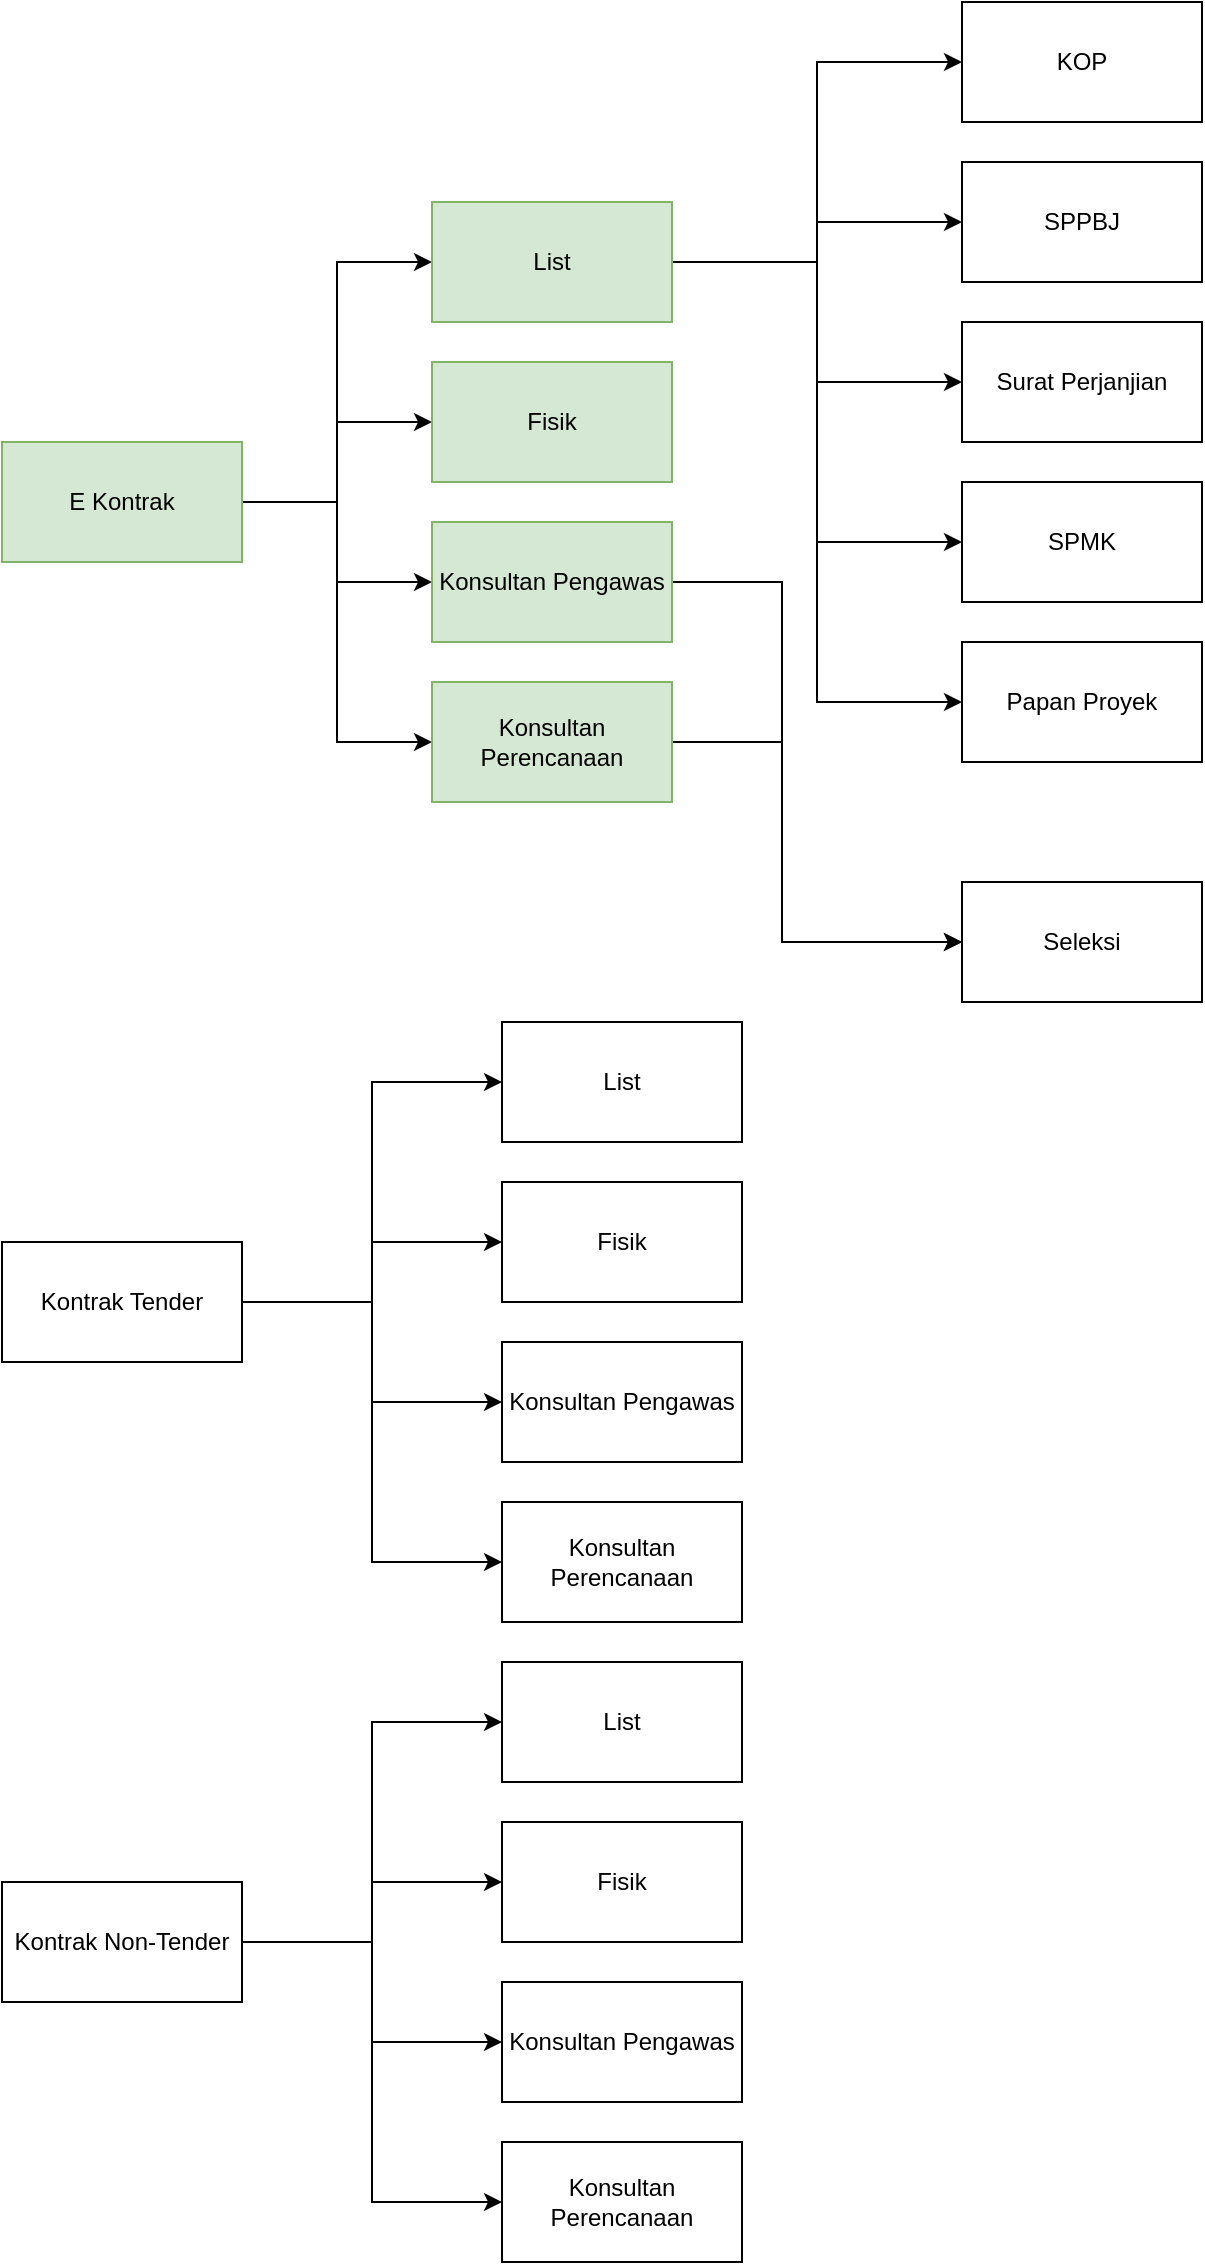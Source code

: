 <mxfile version="24.7.16">
  <diagram name="Navigasi" id="oSC9ajQsAprelOV_L0Zx">
    <mxGraphModel dx="1434" dy="780" grid="1" gridSize="10" guides="1" tooltips="1" connect="1" arrows="1" fold="1" page="1" pageScale="1" pageWidth="850" pageHeight="1100" math="0" shadow="0">
      <root>
        <mxCell id="0" />
        <mxCell id="1" parent="0" />
        <mxCell id="YWq3x0_TaYfkTDbvUFx2-20" style="edgeStyle=orthogonalEdgeStyle;rounded=0;orthogonalLoop=1;jettySize=auto;html=1;entryX=0;entryY=0.5;entryDx=0;entryDy=0;" parent="1" source="YWq3x0_TaYfkTDbvUFx2-1" target="YWq3x0_TaYfkTDbvUFx2-17" edge="1">
          <mxGeometry relative="1" as="geometry" />
        </mxCell>
        <mxCell id="YWq3x0_TaYfkTDbvUFx2-21" style="edgeStyle=orthogonalEdgeStyle;rounded=0;orthogonalLoop=1;jettySize=auto;html=1;entryX=0;entryY=0.5;entryDx=0;entryDy=0;" parent="1" source="YWq3x0_TaYfkTDbvUFx2-1" target="YWq3x0_TaYfkTDbvUFx2-18" edge="1">
          <mxGeometry relative="1" as="geometry" />
        </mxCell>
        <mxCell id="YWq3x0_TaYfkTDbvUFx2-22" style="edgeStyle=orthogonalEdgeStyle;rounded=0;orthogonalLoop=1;jettySize=auto;html=1;entryX=0;entryY=0.5;entryDx=0;entryDy=0;" parent="1" source="YWq3x0_TaYfkTDbvUFx2-1" target="YWq3x0_TaYfkTDbvUFx2-19" edge="1">
          <mxGeometry relative="1" as="geometry" />
        </mxCell>
        <mxCell id="YWq3x0_TaYfkTDbvUFx2-23" style="edgeStyle=orthogonalEdgeStyle;rounded=0;orthogonalLoop=1;jettySize=auto;html=1;entryX=0;entryY=0.5;entryDx=0;entryDy=0;" parent="1" source="YWq3x0_TaYfkTDbvUFx2-1" target="YWq3x0_TaYfkTDbvUFx2-2" edge="1">
          <mxGeometry relative="1" as="geometry" />
        </mxCell>
        <mxCell id="YWq3x0_TaYfkTDbvUFx2-1" value="E Kontrak" style="rounded=0;whiteSpace=wrap;html=1;fillColor=#d5e8d4;strokeColor=#82b366;" parent="1" vertex="1">
          <mxGeometry x="90" y="240" width="120" height="60" as="geometry" />
        </mxCell>
        <mxCell id="YWq3x0_TaYfkTDbvUFx2-12" style="edgeStyle=orthogonalEdgeStyle;rounded=0;orthogonalLoop=1;jettySize=auto;html=1;entryX=0;entryY=0.5;entryDx=0;entryDy=0;" parent="1" source="YWq3x0_TaYfkTDbvUFx2-2" target="YWq3x0_TaYfkTDbvUFx2-11" edge="1">
          <mxGeometry relative="1" as="geometry" />
        </mxCell>
        <mxCell id="YWq3x0_TaYfkTDbvUFx2-13" style="edgeStyle=orthogonalEdgeStyle;rounded=0;orthogonalLoop=1;jettySize=auto;html=1;entryX=0;entryY=0.5;entryDx=0;entryDy=0;" parent="1" source="YWq3x0_TaYfkTDbvUFx2-2" target="YWq3x0_TaYfkTDbvUFx2-4" edge="1">
          <mxGeometry relative="1" as="geometry" />
        </mxCell>
        <mxCell id="YWq3x0_TaYfkTDbvUFx2-14" style="edgeStyle=orthogonalEdgeStyle;rounded=0;orthogonalLoop=1;jettySize=auto;html=1;entryX=0;entryY=0.5;entryDx=0;entryDy=0;" parent="1" source="YWq3x0_TaYfkTDbvUFx2-2" target="YWq3x0_TaYfkTDbvUFx2-6" edge="1">
          <mxGeometry relative="1" as="geometry" />
        </mxCell>
        <mxCell id="YWq3x0_TaYfkTDbvUFx2-15" style="edgeStyle=orthogonalEdgeStyle;rounded=0;orthogonalLoop=1;jettySize=auto;html=1;entryX=0;entryY=0.5;entryDx=0;entryDy=0;" parent="1" source="YWq3x0_TaYfkTDbvUFx2-2" target="YWq3x0_TaYfkTDbvUFx2-8" edge="1">
          <mxGeometry relative="1" as="geometry" />
        </mxCell>
        <mxCell id="YWq3x0_TaYfkTDbvUFx2-16" style="edgeStyle=orthogonalEdgeStyle;rounded=0;orthogonalLoop=1;jettySize=auto;html=1;entryX=0;entryY=0.5;entryDx=0;entryDy=0;" parent="1" source="YWq3x0_TaYfkTDbvUFx2-2" target="YWq3x0_TaYfkTDbvUFx2-10" edge="1">
          <mxGeometry relative="1" as="geometry" />
        </mxCell>
        <mxCell id="YWq3x0_TaYfkTDbvUFx2-2" value="List" style="rounded=0;whiteSpace=wrap;html=1;fillColor=#d5e8d4;strokeColor=#82b366;" parent="1" vertex="1">
          <mxGeometry x="305" y="120" width="120" height="60" as="geometry" />
        </mxCell>
        <mxCell id="YWq3x0_TaYfkTDbvUFx2-4" value="SPPBJ" style="rounded=0;whiteSpace=wrap;html=1;" parent="1" vertex="1">
          <mxGeometry x="570" y="100" width="120" height="60" as="geometry" />
        </mxCell>
        <mxCell id="YWq3x0_TaYfkTDbvUFx2-6" value="Surat Perjanjian" style="rounded=0;whiteSpace=wrap;html=1;" parent="1" vertex="1">
          <mxGeometry x="570" y="180" width="120" height="60" as="geometry" />
        </mxCell>
        <mxCell id="YWq3x0_TaYfkTDbvUFx2-8" value="SPMK" style="rounded=0;whiteSpace=wrap;html=1;" parent="1" vertex="1">
          <mxGeometry x="570" y="260" width="120" height="60" as="geometry" />
        </mxCell>
        <mxCell id="YWq3x0_TaYfkTDbvUFx2-10" value="Papan Proyek" style="rounded=0;whiteSpace=wrap;html=1;" parent="1" vertex="1">
          <mxGeometry x="570" y="340" width="120" height="60" as="geometry" />
        </mxCell>
        <mxCell id="YWq3x0_TaYfkTDbvUFx2-11" value="KOP" style="rounded=0;whiteSpace=wrap;html=1;" parent="1" vertex="1">
          <mxGeometry x="570" y="20" width="120" height="60" as="geometry" />
        </mxCell>
        <mxCell id="YWq3x0_TaYfkTDbvUFx2-17" value="Fisik" style="rounded=0;whiteSpace=wrap;html=1;fillColor=#d5e8d4;strokeColor=#82b366;" parent="1" vertex="1">
          <mxGeometry x="305" y="200" width="120" height="60" as="geometry" />
        </mxCell>
        <mxCell id="YWq3x0_TaYfkTDbvUFx2-25" style="edgeStyle=orthogonalEdgeStyle;rounded=0;orthogonalLoop=1;jettySize=auto;html=1;exitX=1;exitY=0.5;exitDx=0;exitDy=0;entryX=0;entryY=0.5;entryDx=0;entryDy=0;" parent="1" source="YWq3x0_TaYfkTDbvUFx2-18" target="YWq3x0_TaYfkTDbvUFx2-24" edge="1">
          <mxGeometry relative="1" as="geometry">
            <Array as="points">
              <mxPoint x="480" y="310" />
              <mxPoint x="480" y="490" />
            </Array>
          </mxGeometry>
        </mxCell>
        <mxCell id="YWq3x0_TaYfkTDbvUFx2-18" value="Konsultan Pengawas" style="rounded=0;whiteSpace=wrap;html=1;fillColor=#d5e8d4;strokeColor=#82b366;" parent="1" vertex="1">
          <mxGeometry x="305" y="280" width="120" height="60" as="geometry" />
        </mxCell>
        <mxCell id="YWq3x0_TaYfkTDbvUFx2-26" style="edgeStyle=orthogonalEdgeStyle;rounded=0;orthogonalLoop=1;jettySize=auto;html=1;exitX=1;exitY=0.5;exitDx=0;exitDy=0;" parent="1" source="YWq3x0_TaYfkTDbvUFx2-19" edge="1">
          <mxGeometry relative="1" as="geometry">
            <mxPoint x="570" y="490" as="targetPoint" />
            <Array as="points">
              <mxPoint x="480" y="390" />
              <mxPoint x="480" y="490" />
            </Array>
          </mxGeometry>
        </mxCell>
        <mxCell id="YWq3x0_TaYfkTDbvUFx2-19" value="Konsultan Perencanaan" style="rounded=0;whiteSpace=wrap;html=1;fillColor=#d5e8d4;strokeColor=#82b366;" parent="1" vertex="1">
          <mxGeometry x="305" y="360" width="120" height="60" as="geometry" />
        </mxCell>
        <mxCell id="YWq3x0_TaYfkTDbvUFx2-24" value="Seleksi" style="rounded=0;whiteSpace=wrap;html=1;" parent="1" vertex="1">
          <mxGeometry x="570" y="460" width="120" height="60" as="geometry" />
        </mxCell>
        <mxCell id="ectE-6xi6Gh3DrVP11Qv-7" style="edgeStyle=orthogonalEdgeStyle;rounded=0;orthogonalLoop=1;jettySize=auto;html=1;entryX=0;entryY=0.5;entryDx=0;entryDy=0;" edge="1" parent="1" source="ectE-6xi6Gh3DrVP11Qv-1" target="ectE-6xi6Gh3DrVP11Qv-3">
          <mxGeometry relative="1" as="geometry" />
        </mxCell>
        <mxCell id="ectE-6xi6Gh3DrVP11Qv-8" style="edgeStyle=orthogonalEdgeStyle;rounded=0;orthogonalLoop=1;jettySize=auto;html=1;" edge="1" parent="1" source="ectE-6xi6Gh3DrVP11Qv-1" target="ectE-6xi6Gh3DrVP11Qv-4">
          <mxGeometry relative="1" as="geometry" />
        </mxCell>
        <mxCell id="ectE-6xi6Gh3DrVP11Qv-9" style="edgeStyle=orthogonalEdgeStyle;rounded=0;orthogonalLoop=1;jettySize=auto;html=1;" edge="1" parent="1" source="ectE-6xi6Gh3DrVP11Qv-1" target="ectE-6xi6Gh3DrVP11Qv-5">
          <mxGeometry relative="1" as="geometry" />
        </mxCell>
        <mxCell id="ectE-6xi6Gh3DrVP11Qv-10" style="edgeStyle=orthogonalEdgeStyle;rounded=0;orthogonalLoop=1;jettySize=auto;html=1;entryX=0;entryY=0.5;entryDx=0;entryDy=0;" edge="1" parent="1" source="ectE-6xi6Gh3DrVP11Qv-1" target="ectE-6xi6Gh3DrVP11Qv-6">
          <mxGeometry relative="1" as="geometry" />
        </mxCell>
        <mxCell id="ectE-6xi6Gh3DrVP11Qv-1" value="Kontrak Tender" style="rounded=0;whiteSpace=wrap;html=1;" vertex="1" parent="1">
          <mxGeometry x="90" y="640" width="120" height="60" as="geometry" />
        </mxCell>
        <mxCell id="ectE-6xi6Gh3DrVP11Qv-3" value="List" style="rounded=0;whiteSpace=wrap;html=1;" vertex="1" parent="1">
          <mxGeometry x="340" y="530" width="120" height="60" as="geometry" />
        </mxCell>
        <mxCell id="ectE-6xi6Gh3DrVP11Qv-4" value="Fisik" style="rounded=0;whiteSpace=wrap;html=1;" vertex="1" parent="1">
          <mxGeometry x="340" y="610" width="120" height="60" as="geometry" />
        </mxCell>
        <mxCell id="ectE-6xi6Gh3DrVP11Qv-5" value="Konsultan Pengawas" style="rounded=0;whiteSpace=wrap;html=1;" vertex="1" parent="1">
          <mxGeometry x="340" y="690" width="120" height="60" as="geometry" />
        </mxCell>
        <mxCell id="ectE-6xi6Gh3DrVP11Qv-6" value="Konsultan Perencanaan" style="rounded=0;whiteSpace=wrap;html=1;" vertex="1" parent="1">
          <mxGeometry x="340" y="770" width="120" height="60" as="geometry" />
        </mxCell>
        <mxCell id="ectE-6xi6Gh3DrVP11Qv-11" style="edgeStyle=orthogonalEdgeStyle;rounded=0;orthogonalLoop=1;jettySize=auto;html=1;entryX=0;entryY=0.5;entryDx=0;entryDy=0;" edge="1" source="ectE-6xi6Gh3DrVP11Qv-15" target="ectE-6xi6Gh3DrVP11Qv-16" parent="1">
          <mxGeometry relative="1" as="geometry" />
        </mxCell>
        <mxCell id="ectE-6xi6Gh3DrVP11Qv-12" style="edgeStyle=orthogonalEdgeStyle;rounded=0;orthogonalLoop=1;jettySize=auto;html=1;" edge="1" source="ectE-6xi6Gh3DrVP11Qv-15" target="ectE-6xi6Gh3DrVP11Qv-17" parent="1">
          <mxGeometry relative="1" as="geometry" />
        </mxCell>
        <mxCell id="ectE-6xi6Gh3DrVP11Qv-13" style="edgeStyle=orthogonalEdgeStyle;rounded=0;orthogonalLoop=1;jettySize=auto;html=1;" edge="1" source="ectE-6xi6Gh3DrVP11Qv-15" target="ectE-6xi6Gh3DrVP11Qv-18" parent="1">
          <mxGeometry relative="1" as="geometry" />
        </mxCell>
        <mxCell id="ectE-6xi6Gh3DrVP11Qv-14" style="edgeStyle=orthogonalEdgeStyle;rounded=0;orthogonalLoop=1;jettySize=auto;html=1;entryX=0;entryY=0.5;entryDx=0;entryDy=0;" edge="1" source="ectE-6xi6Gh3DrVP11Qv-15" target="ectE-6xi6Gh3DrVP11Qv-19" parent="1">
          <mxGeometry relative="1" as="geometry" />
        </mxCell>
        <mxCell id="ectE-6xi6Gh3DrVP11Qv-15" value="Kontrak Non-Tender" style="rounded=0;whiteSpace=wrap;html=1;" vertex="1" parent="1">
          <mxGeometry x="90" y="960" width="120" height="60" as="geometry" />
        </mxCell>
        <mxCell id="ectE-6xi6Gh3DrVP11Qv-16" value="List" style="rounded=0;whiteSpace=wrap;html=1;" vertex="1" parent="1">
          <mxGeometry x="340" y="850" width="120" height="60" as="geometry" />
        </mxCell>
        <mxCell id="ectE-6xi6Gh3DrVP11Qv-17" value="Fisik" style="rounded=0;whiteSpace=wrap;html=1;" vertex="1" parent="1">
          <mxGeometry x="340" y="930" width="120" height="60" as="geometry" />
        </mxCell>
        <mxCell id="ectE-6xi6Gh3DrVP11Qv-18" value="Konsultan Pengawas" style="rounded=0;whiteSpace=wrap;html=1;" vertex="1" parent="1">
          <mxGeometry x="340" y="1010" width="120" height="60" as="geometry" />
        </mxCell>
        <mxCell id="ectE-6xi6Gh3DrVP11Qv-19" value="Konsultan Perencanaan" style="rounded=0;whiteSpace=wrap;html=1;" vertex="1" parent="1">
          <mxGeometry x="340" y="1090" width="120" height="60" as="geometry" />
        </mxCell>
      </root>
    </mxGraphModel>
  </diagram>
</mxfile>
